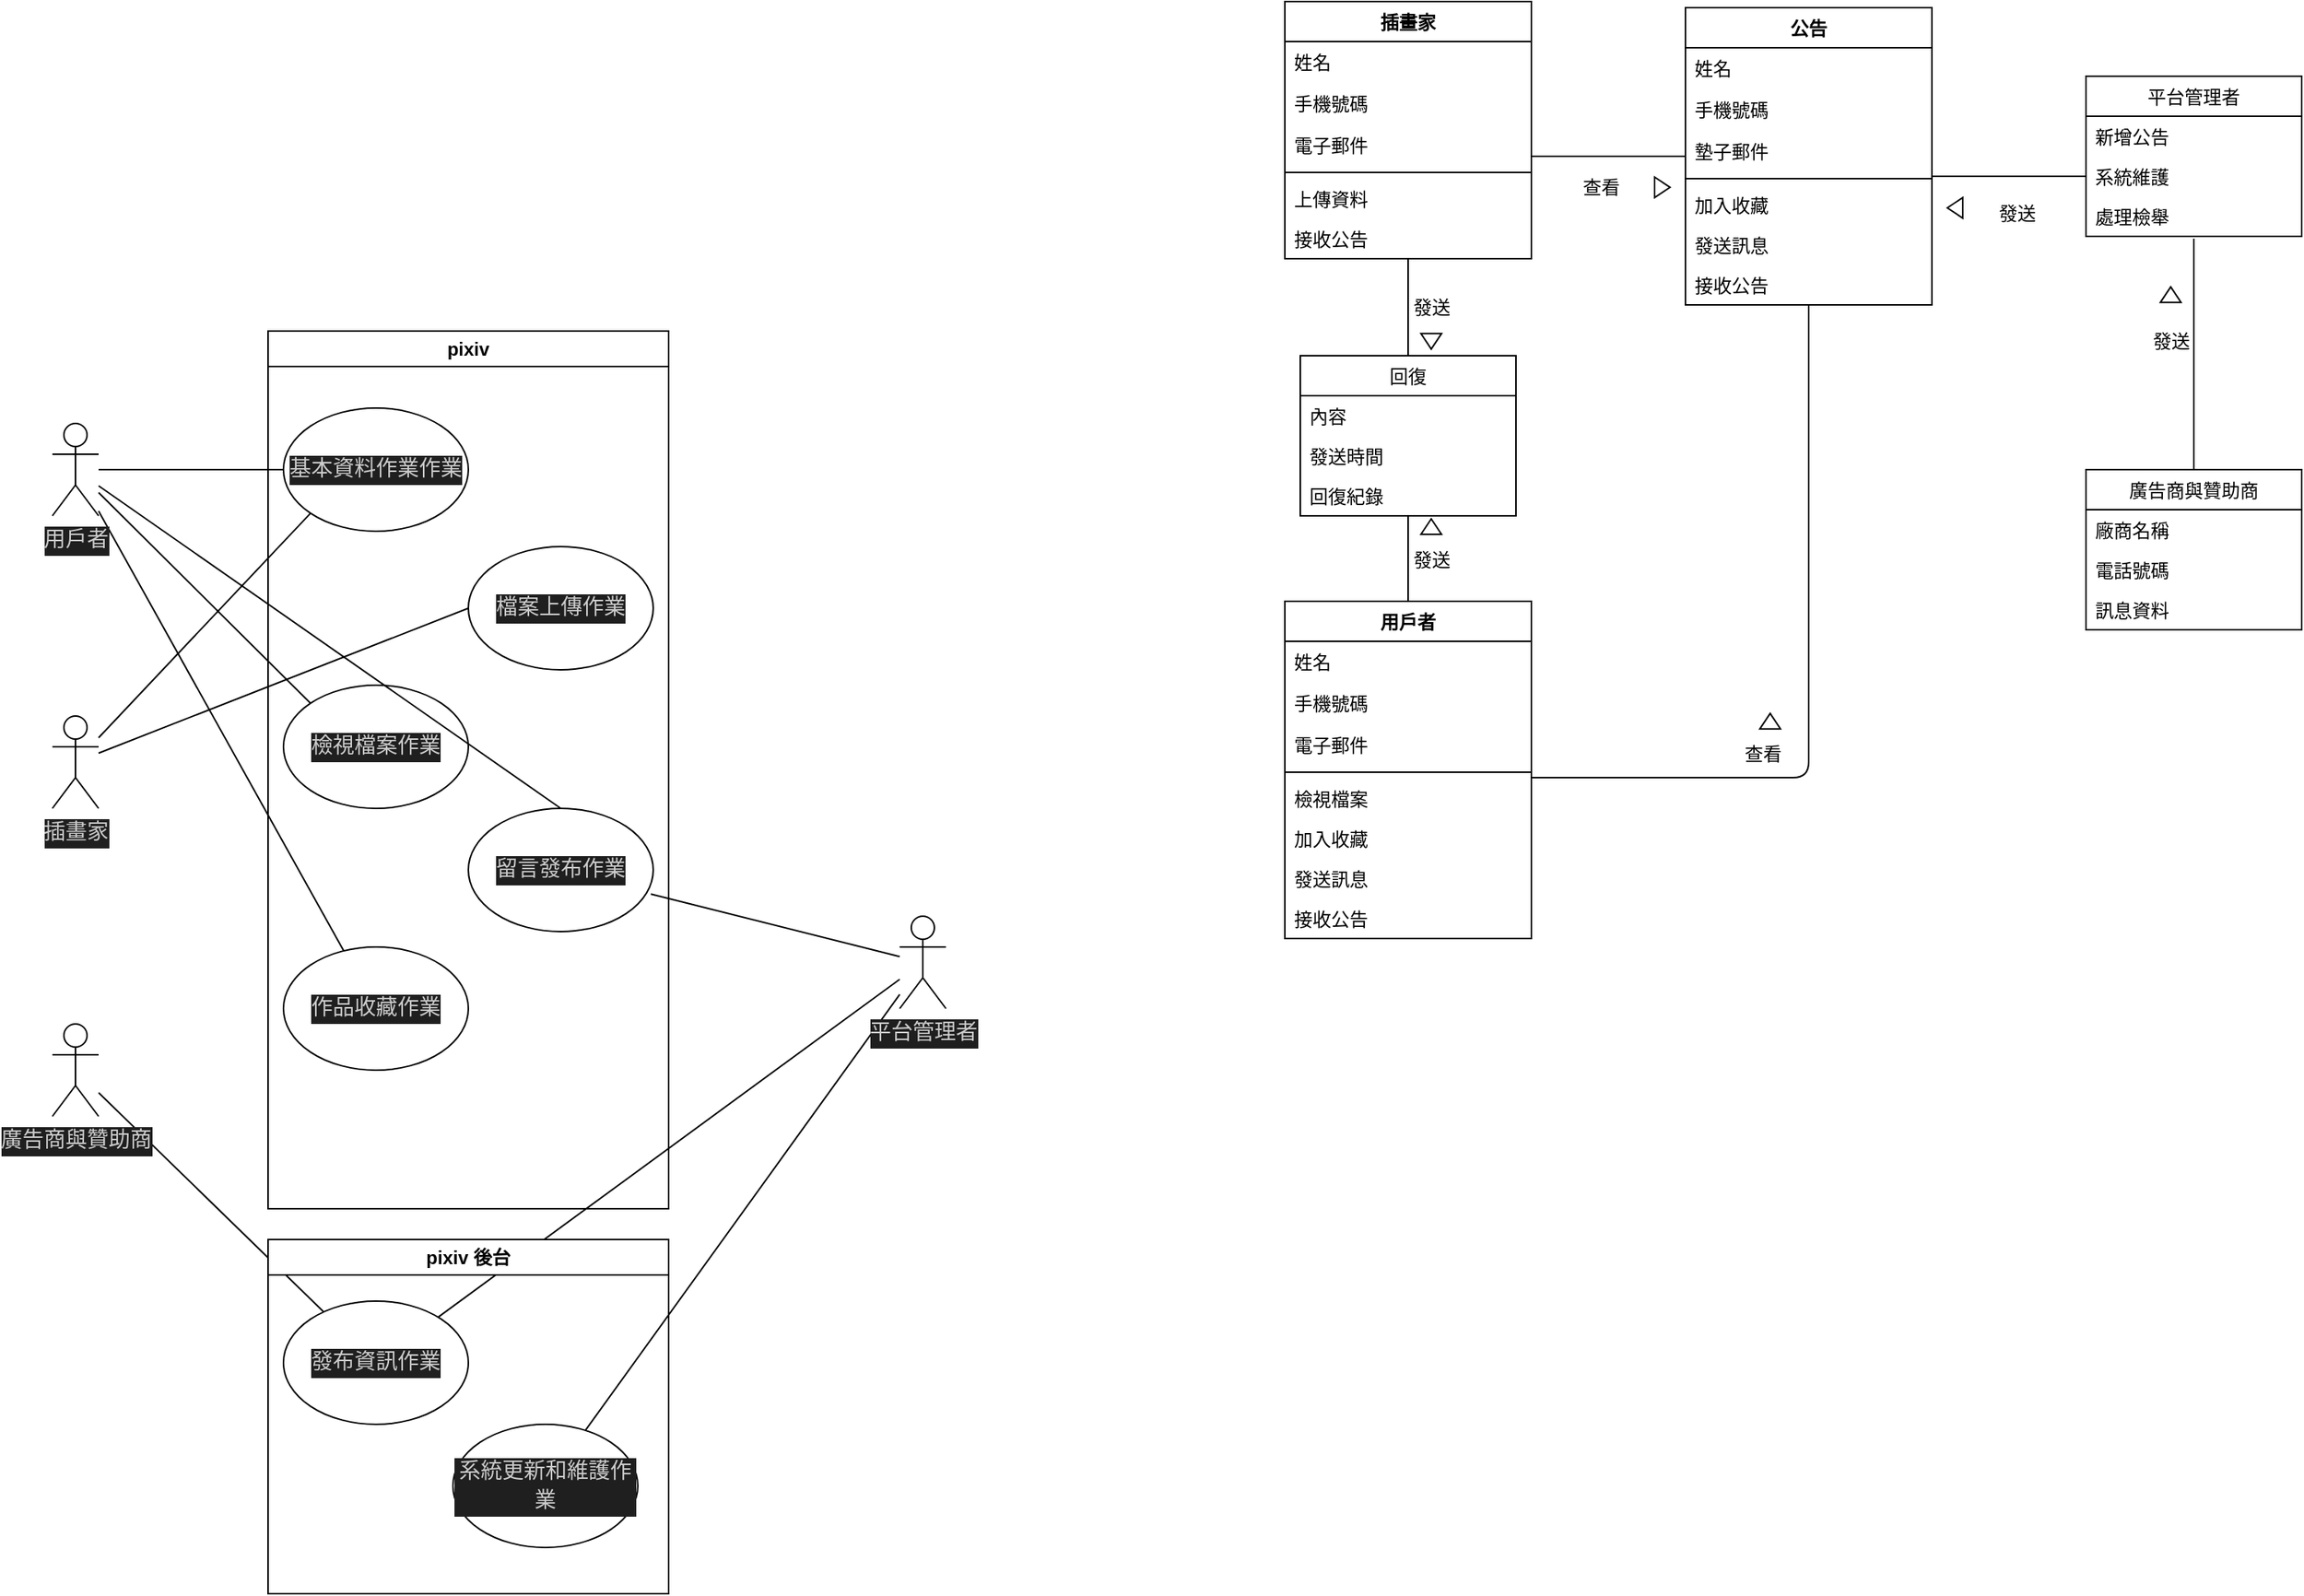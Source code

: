 <mxfile>
    <diagram id="iutPq8jkpyhOyqurHaE-" name="第1頁">
        <mxGraphModel dx="615" dy="585" grid="1" gridSize="10" guides="1" tooltips="1" connect="1" arrows="1" fold="1" page="1" pageScale="1" pageWidth="827" pageHeight="1169" math="0" shadow="0">
            <root>
                <mxCell id="0"/>
                <mxCell id="1" parent="0"/>
                <mxCell id="2" value="pixiv" style="swimlane;whiteSpace=wrap;html=1;startSize=23;" vertex="1" parent="1">
                    <mxGeometry x="270" y="290" width="260" height="570" as="geometry"/>
                </mxCell>
                <mxCell id="8" value="&lt;div style=&quot;color: rgb(204, 204, 204); background-color: rgb(31, 31, 31); font-family: Consolas, &amp;quot;Courier New&amp;quot;, monospace; font-size: 14px; line-height: 19px;&quot;&gt;基本資料作業作業&lt;/div&gt;" style="ellipse;whiteSpace=wrap;html=1;" vertex="1" parent="2">
                    <mxGeometry x="10" y="50" width="120" height="80" as="geometry"/>
                </mxCell>
                <mxCell id="9" value="&lt;div style=&quot;color: rgb(204, 204, 204); background-color: rgb(31, 31, 31); font-family: Consolas, &amp;quot;Courier New&amp;quot;, monospace; font-size: 14px; line-height: 19px;&quot;&gt;檔案上傳作業&lt;/div&gt;" style="ellipse;whiteSpace=wrap;html=1;" vertex="1" parent="2">
                    <mxGeometry x="130" y="140" width="120" height="80" as="geometry"/>
                </mxCell>
                <mxCell id="10" value="&lt;div style=&quot;color: rgb(204, 204, 204); background-color: rgb(31, 31, 31); font-family: Consolas, &amp;quot;Courier New&amp;quot;, monospace; font-size: 14px; line-height: 19px;&quot;&gt;檢視檔案作業&lt;/div&gt;" style="ellipse;whiteSpace=wrap;html=1;" vertex="1" parent="2">
                    <mxGeometry x="10" y="230" width="120" height="80" as="geometry"/>
                </mxCell>
                <mxCell id="11" value="&lt;div style=&quot;color: rgb(204, 204, 204); background-color: rgb(31, 31, 31); font-family: Consolas, &amp;quot;Courier New&amp;quot;, monospace; font-size: 14px; line-height: 19px;&quot;&gt;留言發布作業&lt;/div&gt;" style="ellipse;whiteSpace=wrap;html=1;" vertex="1" parent="2">
                    <mxGeometry x="130" y="310" width="120" height="80" as="geometry"/>
                </mxCell>
                <mxCell id="12" value="&lt;div style=&quot;color: rgb(204, 204, 204); background-color: rgb(31, 31, 31); font-family: Consolas, &amp;quot;Courier New&amp;quot;, monospace; font-size: 14px; line-height: 19px;&quot;&gt;作品收藏作業&lt;/div&gt;" style="ellipse;whiteSpace=wrap;html=1;" vertex="1" parent="2">
                    <mxGeometry x="10" y="400" width="120" height="80" as="geometry"/>
                </mxCell>
                <mxCell id="29" style="edgeStyle=none;html=1;entryX=0;entryY=0.5;entryDx=0;entryDy=0;endArrow=none;endFill=0;" edge="1" parent="1" source="3" target="8">
                    <mxGeometry relative="1" as="geometry">
                        <Array as="points">
                            <mxPoint x="210" y="380"/>
                        </Array>
                    </mxGeometry>
                </mxCell>
                <mxCell id="30" style="edgeStyle=none;html=1;entryX=0;entryY=0;entryDx=0;entryDy=0;endArrow=none;endFill=0;" edge="1" parent="1" source="3" target="10">
                    <mxGeometry relative="1" as="geometry"/>
                </mxCell>
                <mxCell id="31" style="edgeStyle=none;html=1;entryX=0.5;entryY=0;entryDx=0;entryDy=0;endArrow=none;endFill=0;" edge="1" parent="1" source="3" target="11">
                    <mxGeometry relative="1" as="geometry"/>
                </mxCell>
                <mxCell id="32" style="edgeStyle=none;html=1;endArrow=none;endFill=0;" edge="1" parent="1" source="3" target="12">
                    <mxGeometry relative="1" as="geometry"/>
                </mxCell>
                <mxCell id="3" value="&lt;div style=&quot;color: rgb(204, 204, 204); background-color: rgb(31, 31, 31); font-family: Consolas, &amp;quot;Courier New&amp;quot;, monospace; font-size: 14px; line-height: 19px;&quot;&gt;用戶者&lt;/div&gt;" style="shape=umlActor;verticalLabelPosition=bottom;verticalAlign=top;html=1;outlineConnect=0;" vertex="1" parent="1">
                    <mxGeometry x="130" y="350" width="30" height="60" as="geometry"/>
                </mxCell>
                <mxCell id="33" style="edgeStyle=none;html=1;entryX=0;entryY=1;entryDx=0;entryDy=0;endArrow=none;endFill=0;" edge="1" parent="1" source="4" target="8">
                    <mxGeometry relative="1" as="geometry"/>
                </mxCell>
                <mxCell id="34" style="edgeStyle=none;html=1;entryX=0;entryY=0.5;entryDx=0;entryDy=0;endArrow=none;endFill=0;" edge="1" parent="1" source="4" target="9">
                    <mxGeometry relative="1" as="geometry"/>
                </mxCell>
                <mxCell id="4" value="&lt;div style=&quot;color: rgb(204, 204, 204); background-color: rgb(31, 31, 31); font-family: Consolas, &amp;quot;Courier New&amp;quot;, monospace; font-size: 14px; line-height: 19px;&quot;&gt;插畫家&lt;/div&gt;" style="shape=umlActor;verticalLabelPosition=bottom;verticalAlign=top;html=1;outlineConnect=0;" vertex="1" parent="1">
                    <mxGeometry x="130" y="540" width="30" height="60" as="geometry"/>
                </mxCell>
                <mxCell id="35" style="edgeStyle=none;html=1;endArrow=none;endFill=0;" edge="1" parent="1" source="6" target="23">
                    <mxGeometry relative="1" as="geometry"/>
                </mxCell>
                <mxCell id="6" value="&lt;div style=&quot;color: rgb(204, 204, 204); background-color: rgb(31, 31, 31); font-family: Consolas, &amp;quot;Courier New&amp;quot;, monospace; font-size: 14px; line-height: 19px;&quot;&gt;廣告商與贊助商&lt;/div&gt;" style="shape=umlActor;verticalLabelPosition=bottom;verticalAlign=top;html=1;outlineConnect=0;" vertex="1" parent="1">
                    <mxGeometry x="130" y="740" width="30" height="60" as="geometry"/>
                </mxCell>
                <mxCell id="36" style="edgeStyle=none;html=1;endArrow=none;endFill=0;" edge="1" parent="1" source="7" target="23">
                    <mxGeometry relative="1" as="geometry"/>
                </mxCell>
                <mxCell id="37" style="edgeStyle=none;html=1;endArrow=none;endFill=0;" edge="1" parent="1" source="7" target="24">
                    <mxGeometry relative="1" as="geometry"/>
                </mxCell>
                <mxCell id="38" style="edgeStyle=none;html=1;entryX=0.987;entryY=0.695;entryDx=0;entryDy=0;entryPerimeter=0;endArrow=none;endFill=0;" edge="1" parent="1" source="7" target="11">
                    <mxGeometry relative="1" as="geometry"/>
                </mxCell>
                <mxCell id="7" value="&lt;div style=&quot;color: rgb(204, 204, 204); background-color: rgb(31, 31, 31); font-family: Consolas, &amp;quot;Courier New&amp;quot;, monospace; font-size: 14px; line-height: 19px;&quot;&gt;平台管理者&lt;/div&gt;" style="shape=umlActor;verticalLabelPosition=bottom;verticalAlign=top;html=1;outlineConnect=0;" vertex="1" parent="1">
                    <mxGeometry x="680" y="670" width="30" height="60" as="geometry"/>
                </mxCell>
                <mxCell id="16" value="pixiv 後台" style="swimlane;whiteSpace=wrap;html=1;startSize=23;" vertex="1" parent="1">
                    <mxGeometry x="270" y="880" width="260" height="230" as="geometry"/>
                </mxCell>
                <mxCell id="23" value="&lt;div style=&quot;color: rgb(204, 204, 204); background-color: rgb(31, 31, 31); font-family: Consolas, &amp;quot;Courier New&amp;quot;, monospace; font-size: 14px; line-height: 19px;&quot;&gt;發布資訊作業&lt;/div&gt;" style="ellipse;whiteSpace=wrap;html=1;" vertex="1" parent="16">
                    <mxGeometry x="10" y="40" width="120" height="80" as="geometry"/>
                </mxCell>
                <mxCell id="24" value="&lt;div style=&quot;color: rgb(204, 204, 204); background-color: rgb(31, 31, 31); font-family: Consolas, &amp;quot;Courier New&amp;quot;, monospace; font-size: 14px; line-height: 19px;&quot;&gt;系統更新和維護作業&lt;/div&gt;" style="ellipse;whiteSpace=wrap;html=1;" vertex="1" parent="16">
                    <mxGeometry x="120" y="120" width="120" height="80" as="geometry"/>
                </mxCell>
                <mxCell id="91" style="edgeStyle=none;html=1;entryX=0.5;entryY=1.058;entryDx=0;entryDy=0;entryPerimeter=0;endArrow=none;endFill=0;" edge="1" parent="1" source="39" target="50">
                    <mxGeometry relative="1" as="geometry"/>
                </mxCell>
                <mxCell id="39" value="廣告商與贊助商" style="swimlane;fontStyle=0;childLayout=stackLayout;horizontal=1;startSize=26;fillColor=none;horizontalStack=0;resizeParent=1;resizeParentMax=0;resizeLast=0;collapsible=1;marginBottom=0;" vertex="1" parent="1">
                    <mxGeometry x="1450" y="380" width="140" height="104" as="geometry"/>
                </mxCell>
                <mxCell id="40" value="廠商名稱" style="text;strokeColor=none;fillColor=none;align=left;verticalAlign=top;spacingLeft=4;spacingRight=4;overflow=hidden;rotatable=0;points=[[0,0.5],[1,0.5]];portConstraint=eastwest;" vertex="1" parent="39">
                    <mxGeometry y="26" width="140" height="26" as="geometry"/>
                </mxCell>
                <mxCell id="42" value="電話號碼" style="text;strokeColor=none;fillColor=none;align=left;verticalAlign=top;spacingLeft=4;spacingRight=4;overflow=hidden;rotatable=0;points=[[0,0.5],[1,0.5]];portConstraint=eastwest;" vertex="1" parent="39">
                    <mxGeometry y="52" width="140" height="26" as="geometry"/>
                </mxCell>
                <mxCell id="41" value="訊息資料" style="text;strokeColor=none;fillColor=none;align=left;verticalAlign=top;spacingLeft=4;spacingRight=4;overflow=hidden;rotatable=0;points=[[0,0.5],[1,0.5]];portConstraint=eastwest;" vertex="1" parent="39">
                    <mxGeometry y="78" width="140" height="26" as="geometry"/>
                </mxCell>
                <mxCell id="47" value="平台管理者" style="swimlane;fontStyle=0;childLayout=stackLayout;horizontal=1;startSize=26;fillColor=none;horizontalStack=0;resizeParent=1;resizeParentMax=0;resizeLast=0;collapsible=1;marginBottom=0;" vertex="1" parent="1">
                    <mxGeometry x="1450" y="124.5" width="140" height="104" as="geometry"/>
                </mxCell>
                <mxCell id="48" value="新增公告" style="text;strokeColor=none;fillColor=none;align=left;verticalAlign=top;spacingLeft=4;spacingRight=4;overflow=hidden;rotatable=0;points=[[0,0.5],[1,0.5]];portConstraint=eastwest;" vertex="1" parent="47">
                    <mxGeometry y="26" width="140" height="26" as="geometry"/>
                </mxCell>
                <mxCell id="49" value="系統維護" style="text;strokeColor=none;fillColor=none;align=left;verticalAlign=top;spacingLeft=4;spacingRight=4;overflow=hidden;rotatable=0;points=[[0,0.5],[1,0.5]];portConstraint=eastwest;" vertex="1" parent="47">
                    <mxGeometry y="52" width="140" height="26" as="geometry"/>
                </mxCell>
                <mxCell id="50" value="處理檢舉" style="text;strokeColor=none;fillColor=none;align=left;verticalAlign=top;spacingLeft=4;spacingRight=4;overflow=hidden;rotatable=0;points=[[0,0.5],[1,0.5]];portConstraint=eastwest;" vertex="1" parent="47">
                    <mxGeometry y="78" width="140" height="26" as="geometry"/>
                </mxCell>
                <mxCell id="59" value="回復" style="swimlane;fontStyle=0;childLayout=stackLayout;horizontal=1;startSize=26;fillColor=none;horizontalStack=0;resizeParent=1;resizeParentMax=0;resizeLast=0;collapsible=1;marginBottom=0;" vertex="1" parent="1">
                    <mxGeometry x="940" y="306" width="140" height="104" as="geometry"/>
                </mxCell>
                <mxCell id="60" value="內容" style="text;strokeColor=none;fillColor=none;align=left;verticalAlign=top;spacingLeft=4;spacingRight=4;overflow=hidden;rotatable=0;points=[[0,0.5],[1,0.5]];portConstraint=eastwest;" vertex="1" parent="59">
                    <mxGeometry y="26" width="140" height="26" as="geometry"/>
                </mxCell>
                <mxCell id="61" value="發送時間" style="text;strokeColor=none;fillColor=none;align=left;verticalAlign=top;spacingLeft=4;spacingRight=4;overflow=hidden;rotatable=0;points=[[0,0.5],[1,0.5]];portConstraint=eastwest;" vertex="1" parent="59">
                    <mxGeometry y="52" width="140" height="26" as="geometry"/>
                </mxCell>
                <mxCell id="62" value="回復紀錄" style="text;strokeColor=none;fillColor=none;align=left;verticalAlign=top;spacingLeft=4;spacingRight=4;overflow=hidden;rotatable=0;points=[[0,0.5],[1,0.5]];portConstraint=eastwest;" vertex="1" parent="59">
                    <mxGeometry y="78" width="140" height="26" as="geometry"/>
                </mxCell>
                <mxCell id="89" style="edgeStyle=none;html=1;entryX=0.5;entryY=1;entryDx=0;entryDy=0;endArrow=none;endFill=0;" edge="1" parent="1" source="63" target="59">
                    <mxGeometry relative="1" as="geometry"/>
                </mxCell>
                <mxCell id="63" value="用戶者" style="swimlane;fontStyle=1;align=center;verticalAlign=top;childLayout=stackLayout;horizontal=1;startSize=26;horizontalStack=0;resizeParent=1;resizeParentMax=0;resizeLast=0;collapsible=1;marginBottom=0;" vertex="1" parent="1">
                    <mxGeometry x="930" y="465.5" width="160" height="219" as="geometry"/>
                </mxCell>
                <mxCell id="64" value="姓名&#10;" style="text;strokeColor=none;fillColor=none;align=left;verticalAlign=top;spacingLeft=4;spacingRight=4;overflow=hidden;rotatable=0;points=[[0,0.5],[1,0.5]];portConstraint=eastwest;" vertex="1" parent="63">
                    <mxGeometry y="26" width="160" height="27" as="geometry"/>
                </mxCell>
                <mxCell id="67" value="手機號碼" style="text;strokeColor=none;fillColor=none;align=left;verticalAlign=top;spacingLeft=4;spacingRight=4;overflow=hidden;rotatable=0;points=[[0,0.5],[1,0.5]];portConstraint=eastwest;" vertex="1" parent="63">
                    <mxGeometry y="53" width="160" height="27" as="geometry"/>
                </mxCell>
                <mxCell id="68" value="電子郵件" style="text;strokeColor=none;fillColor=none;align=left;verticalAlign=top;spacingLeft=4;spacingRight=4;overflow=hidden;rotatable=0;points=[[0,0.5],[1,0.5]];portConstraint=eastwest;" vertex="1" parent="63">
                    <mxGeometry y="80" width="160" height="27" as="geometry"/>
                </mxCell>
                <mxCell id="65" value="" style="line;strokeWidth=1;fillColor=none;align=left;verticalAlign=middle;spacingTop=-1;spacingLeft=3;spacingRight=3;rotatable=0;labelPosition=right;points=[];portConstraint=eastwest;strokeColor=inherit;" vertex="1" parent="63">
                    <mxGeometry y="107" width="160" height="8" as="geometry"/>
                </mxCell>
                <mxCell id="66" value="檢視檔案" style="text;strokeColor=none;fillColor=none;align=left;verticalAlign=top;spacingLeft=4;spacingRight=4;overflow=hidden;rotatable=0;points=[[0,0.5],[1,0.5]];portConstraint=eastwest;" vertex="1" parent="63">
                    <mxGeometry y="115" width="160" height="26" as="geometry"/>
                </mxCell>
                <mxCell id="87" value="加入收藏" style="text;strokeColor=none;fillColor=none;align=left;verticalAlign=top;spacingLeft=4;spacingRight=4;overflow=hidden;rotatable=0;points=[[0,0.5],[1,0.5]];portConstraint=eastwest;" vertex="1" parent="63">
                    <mxGeometry y="141" width="160" height="26" as="geometry"/>
                </mxCell>
                <mxCell id="69" value="發送訊息" style="text;strokeColor=none;fillColor=none;align=left;verticalAlign=top;spacingLeft=4;spacingRight=4;overflow=hidden;rotatable=0;points=[[0,0.5],[1,0.5]];portConstraint=eastwest;" vertex="1" parent="63">
                    <mxGeometry y="167" width="160" height="26" as="geometry"/>
                </mxCell>
                <mxCell id="70" value="接收公告" style="text;strokeColor=none;fillColor=none;align=left;verticalAlign=top;spacingLeft=4;spacingRight=4;overflow=hidden;rotatable=0;points=[[0,0.5],[1,0.5]];portConstraint=eastwest;" vertex="1" parent="63">
                    <mxGeometry y="193" width="160" height="26" as="geometry"/>
                </mxCell>
                <mxCell id="93" style="edgeStyle=none;html=1;entryX=1;entryY=-0.019;entryDx=0;entryDy=0;entryPerimeter=0;endArrow=none;endFill=0;" edge="1" parent="1" source="71" target="66">
                    <mxGeometry relative="1" as="geometry">
                        <Array as="points">
                            <mxPoint x="1270" y="580"/>
                        </Array>
                    </mxGeometry>
                </mxCell>
                <mxCell id="94" style="edgeStyle=none;html=1;entryX=1;entryY=0.759;entryDx=0;entryDy=0;entryPerimeter=0;endArrow=none;endFill=0;" edge="1" parent="1" source="71" target="82">
                    <mxGeometry relative="1" as="geometry"/>
                </mxCell>
                <mxCell id="71" value="公告" style="swimlane;fontStyle=1;align=center;verticalAlign=top;childLayout=stackLayout;horizontal=1;startSize=26;horizontalStack=0;resizeParent=1;resizeParentMax=0;resizeLast=0;collapsible=1;marginBottom=0;" vertex="1" parent="1">
                    <mxGeometry x="1190" y="80" width="160" height="193" as="geometry"/>
                </mxCell>
                <mxCell id="72" value="姓名&#10;" style="text;strokeColor=none;fillColor=none;align=left;verticalAlign=top;spacingLeft=4;spacingRight=4;overflow=hidden;rotatable=0;points=[[0,0.5],[1,0.5]];portConstraint=eastwest;" vertex="1" parent="71">
                    <mxGeometry y="26" width="160" height="27" as="geometry"/>
                </mxCell>
                <mxCell id="73" value="手機號碼" style="text;strokeColor=none;fillColor=none;align=left;verticalAlign=top;spacingLeft=4;spacingRight=4;overflow=hidden;rotatable=0;points=[[0,0.5],[1,0.5]];portConstraint=eastwest;" vertex="1" parent="71">
                    <mxGeometry y="53" width="160" height="27" as="geometry"/>
                </mxCell>
                <mxCell id="74" value="墊子郵件" style="text;strokeColor=none;fillColor=none;align=left;verticalAlign=top;spacingLeft=4;spacingRight=4;overflow=hidden;rotatable=0;points=[[0,0.5],[1,0.5]];portConstraint=eastwest;" vertex="1" parent="71">
                    <mxGeometry y="80" width="160" height="27" as="geometry"/>
                </mxCell>
                <mxCell id="75" value="" style="line;strokeWidth=1;fillColor=none;align=left;verticalAlign=middle;spacingTop=-1;spacingLeft=3;spacingRight=3;rotatable=0;labelPosition=right;points=[];portConstraint=eastwest;strokeColor=inherit;" vertex="1" parent="71">
                    <mxGeometry y="107" width="160" height="8" as="geometry"/>
                </mxCell>
                <mxCell id="76" value="加入收藏" style="text;strokeColor=none;fillColor=none;align=left;verticalAlign=top;spacingLeft=4;spacingRight=4;overflow=hidden;rotatable=0;points=[[0,0.5],[1,0.5]];portConstraint=eastwest;" vertex="1" parent="71">
                    <mxGeometry y="115" width="160" height="26" as="geometry"/>
                </mxCell>
                <mxCell id="77" value="發送訊息" style="text;strokeColor=none;fillColor=none;align=left;verticalAlign=top;spacingLeft=4;spacingRight=4;overflow=hidden;rotatable=0;points=[[0,0.5],[1,0.5]];portConstraint=eastwest;" vertex="1" parent="71">
                    <mxGeometry y="141" width="160" height="26" as="geometry"/>
                </mxCell>
                <mxCell id="78" value="接收公告" style="text;strokeColor=none;fillColor=none;align=left;verticalAlign=top;spacingLeft=4;spacingRight=4;overflow=hidden;rotatable=0;points=[[0,0.5],[1,0.5]];portConstraint=eastwest;" vertex="1" parent="71">
                    <mxGeometry y="167" width="160" height="26" as="geometry"/>
                </mxCell>
                <mxCell id="88" style="edgeStyle=none;html=1;entryX=0.5;entryY=0;entryDx=0;entryDy=0;endArrow=none;endFill=0;" edge="1" parent="1" source="79" target="59">
                    <mxGeometry relative="1" as="geometry"/>
                </mxCell>
                <mxCell id="79" value="插畫家" style="swimlane;fontStyle=1;align=center;verticalAlign=top;childLayout=stackLayout;horizontal=1;startSize=26;horizontalStack=0;resizeParent=1;resizeParentMax=0;resizeLast=0;collapsible=1;marginBottom=0;" vertex="1" parent="1">
                    <mxGeometry x="930" y="76" width="160" height="167" as="geometry"/>
                </mxCell>
                <mxCell id="80" value="姓名&#10;" style="text;strokeColor=none;fillColor=none;align=left;verticalAlign=top;spacingLeft=4;spacingRight=4;overflow=hidden;rotatable=0;points=[[0,0.5],[1,0.5]];portConstraint=eastwest;" vertex="1" parent="79">
                    <mxGeometry y="26" width="160" height="27" as="geometry"/>
                </mxCell>
                <mxCell id="81" value="手機號碼" style="text;strokeColor=none;fillColor=none;align=left;verticalAlign=top;spacingLeft=4;spacingRight=4;overflow=hidden;rotatable=0;points=[[0,0.5],[1,0.5]];portConstraint=eastwest;" vertex="1" parent="79">
                    <mxGeometry y="53" width="160" height="27" as="geometry"/>
                </mxCell>
                <mxCell id="82" value="電子郵件" style="text;strokeColor=none;fillColor=none;align=left;verticalAlign=top;spacingLeft=4;spacingRight=4;overflow=hidden;rotatable=0;points=[[0,0.5],[1,0.5]];portConstraint=eastwest;" vertex="1" parent="79">
                    <mxGeometry y="80" width="160" height="27" as="geometry"/>
                </mxCell>
                <mxCell id="83" value="" style="line;strokeWidth=1;fillColor=none;align=left;verticalAlign=middle;spacingTop=-1;spacingLeft=3;spacingRight=3;rotatable=0;labelPosition=right;points=[];portConstraint=eastwest;strokeColor=inherit;" vertex="1" parent="79">
                    <mxGeometry y="107" width="160" height="8" as="geometry"/>
                </mxCell>
                <mxCell id="85" value="上傳資料" style="text;strokeColor=none;fillColor=none;align=left;verticalAlign=top;spacingLeft=4;spacingRight=4;overflow=hidden;rotatable=0;points=[[0,0.5],[1,0.5]];portConstraint=eastwest;" vertex="1" parent="79">
                    <mxGeometry y="115" width="160" height="26" as="geometry"/>
                </mxCell>
                <mxCell id="86" value="接收公告" style="text;strokeColor=none;fillColor=none;align=left;verticalAlign=top;spacingLeft=4;spacingRight=4;overflow=hidden;rotatable=0;points=[[0,0.5],[1,0.5]];portConstraint=eastwest;" vertex="1" parent="79">
                    <mxGeometry y="141" width="160" height="26" as="geometry"/>
                </mxCell>
                <mxCell id="92" style="edgeStyle=none;html=1;entryX=1;entryY=0.313;entryDx=0;entryDy=0;entryPerimeter=0;endArrow=none;endFill=0;" edge="1" parent="1" source="49" target="75">
                    <mxGeometry relative="1" as="geometry"/>
                </mxCell>
                <mxCell id="95" value="" style="triangle;whiteSpace=wrap;html=1;rotation=90;" vertex="1" parent="1">
                    <mxGeometry x="1020" y="290" width="10" height="13.33" as="geometry"/>
                </mxCell>
                <mxCell id="96" value="發送" style="text;html=1;align=center;verticalAlign=middle;resizable=0;points=[];autosize=1;strokeColor=none;fillColor=none;" vertex="1" parent="1">
                    <mxGeometry x="1000" y="260" width="50" height="30" as="geometry"/>
                </mxCell>
                <mxCell id="100" value="" style="triangle;whiteSpace=wrap;html=1;rotation=-90;" vertex="1" parent="1">
                    <mxGeometry x="1020" y="410.33" width="10" height="13.33" as="geometry"/>
                </mxCell>
                <mxCell id="101" value="發送" style="text;html=1;align=center;verticalAlign=middle;resizable=0;points=[];autosize=1;strokeColor=none;fillColor=none;" vertex="1" parent="1">
                    <mxGeometry x="1000" y="423.66" width="50" height="30" as="geometry"/>
                </mxCell>
                <mxCell id="102" value="" style="triangle;whiteSpace=wrap;html=1;rotation=-90;" vertex="1" parent="1">
                    <mxGeometry x="1240" y="536.67" width="10" height="13.33" as="geometry"/>
                </mxCell>
                <mxCell id="103" value="查看" style="text;html=1;align=center;verticalAlign=middle;resizable=0;points=[];autosize=1;strokeColor=none;fillColor=none;" vertex="1" parent="1">
                    <mxGeometry x="1110" y="181.66" width="50" height="30" as="geometry"/>
                </mxCell>
                <mxCell id="104" value="查看" style="text;html=1;align=center;verticalAlign=middle;resizable=0;points=[];autosize=1;strokeColor=none;fillColor=none;" vertex="1" parent="1">
                    <mxGeometry x="1215" y="550" width="50" height="30" as="geometry"/>
                </mxCell>
                <mxCell id="106" value="" style="triangle;whiteSpace=wrap;html=1;rotation=0;" vertex="1" parent="1">
                    <mxGeometry x="1170" y="190" width="10" height="13.33" as="geometry"/>
                </mxCell>
                <mxCell id="108" value="" style="triangle;whiteSpace=wrap;html=1;rotation=-90;" vertex="1" parent="1">
                    <mxGeometry x="1500" y="259.67" width="10" height="13.33" as="geometry"/>
                </mxCell>
                <mxCell id="109" value="" style="triangle;whiteSpace=wrap;html=1;rotation=-180;" vertex="1" parent="1">
                    <mxGeometry x="1360" y="203.33" width="10" height="13.33" as="geometry"/>
                </mxCell>
                <mxCell id="110" value="發送" style="text;html=1;align=center;verticalAlign=middle;resizable=0;points=[];autosize=1;strokeColor=none;fillColor=none;" vertex="1" parent="1">
                    <mxGeometry x="1380" y="198.5" width="50" height="30" as="geometry"/>
                </mxCell>
                <mxCell id="111" value="發送" style="text;html=1;align=center;verticalAlign=middle;resizable=0;points=[];autosize=1;strokeColor=none;fillColor=none;" vertex="1" parent="1">
                    <mxGeometry x="1480" y="281.67" width="50" height="30" as="geometry"/>
                </mxCell>
            </root>
        </mxGraphModel>
    </diagram>
</mxfile>